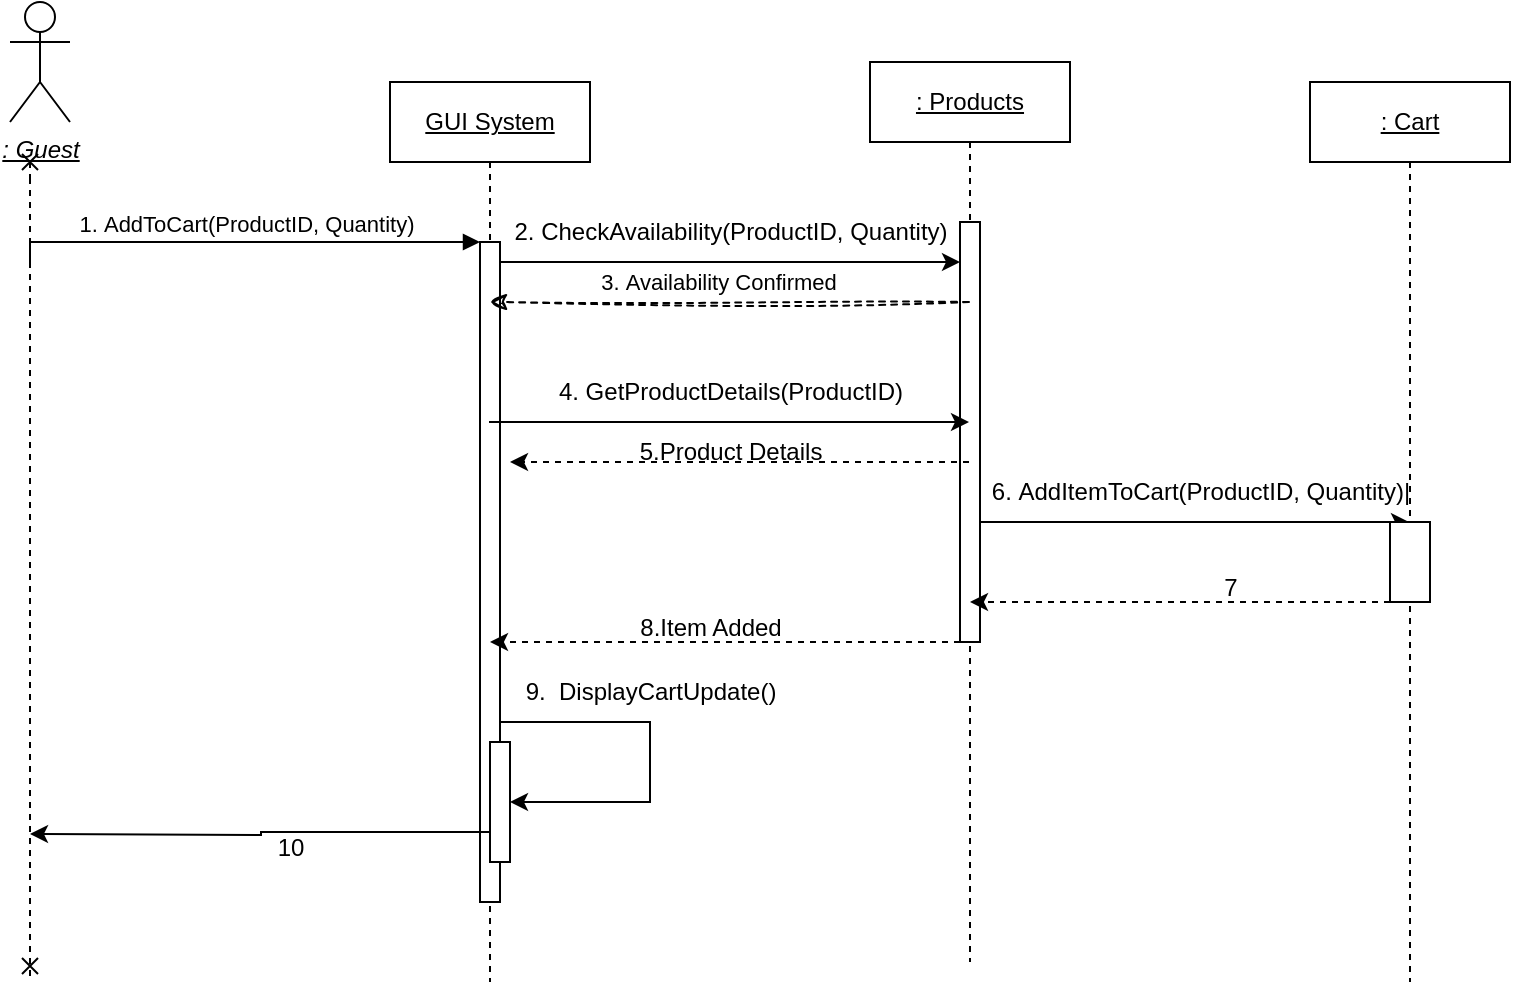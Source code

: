 <mxfile version="24.7.5">
  <diagram name="Page-1" id="2YBvvXClWsGukQMizWep">
    <mxGraphModel dx="881" dy="681" grid="1" gridSize="10" guides="1" tooltips="1" connect="1" arrows="1" fold="1" page="1" pageScale="1" pageWidth="850" pageHeight="1100" math="0" shadow="0">
      <root>
        <mxCell id="0" />
        <mxCell id="1" parent="0" />
        <mxCell id="aM9ryv3xv72pqoxQDRHE-5" value="&lt;u&gt;GUI System&lt;/u&gt;" style="shape=umlLifeline;perimeter=lifelinePerimeter;whiteSpace=wrap;html=1;container=0;dropTarget=0;collapsible=0;recursiveResize=0;outlineConnect=0;portConstraint=eastwest;newEdgeStyle={&quot;edgeStyle&quot;:&quot;elbowEdgeStyle&quot;,&quot;elbow&quot;:&quot;vertical&quot;,&quot;curved&quot;:0,&quot;rounded&quot;:0};" parent="1" vertex="1">
          <mxGeometry x="210" y="40" width="100" height="450" as="geometry" />
        </mxCell>
        <mxCell id="Q_Jy_U-GVRsSF5WUOLQj-22" style="edgeStyle=orthogonalEdgeStyle;rounded=0;orthogonalLoop=1;jettySize=auto;html=1;elbow=vertical;entryX=1;entryY=0.5;entryDx=0;entryDy=0;" parent="aM9ryv3xv72pqoxQDRHE-5" target="Q_Jy_U-GVRsSF5WUOLQj-21" edge="1">
          <mxGeometry relative="1" as="geometry">
            <mxPoint x="110" y="360" as="targetPoint" />
            <mxPoint x="55" y="320" as="sourcePoint" />
            <Array as="points">
              <mxPoint x="130" y="320" />
              <mxPoint x="130" y="360" />
            </Array>
          </mxGeometry>
        </mxCell>
        <mxCell id="aM9ryv3xv72pqoxQDRHE-6" value="" style="html=1;points=[];perimeter=orthogonalPerimeter;outlineConnect=0;targetShapes=umlLifeline;portConstraint=eastwest;newEdgeStyle={&quot;edgeStyle&quot;:&quot;elbowEdgeStyle&quot;,&quot;elbow&quot;:&quot;vertical&quot;,&quot;curved&quot;:0,&quot;rounded&quot;:0};" parent="aM9ryv3xv72pqoxQDRHE-5" vertex="1">
          <mxGeometry x="45" y="80" width="10" height="330" as="geometry" />
        </mxCell>
        <mxCell id="aM9ryv3xv72pqoxQDRHE-7" value="1.&amp;nbsp;AddToCart(ProductID, Quantity)" style="html=1;verticalAlign=bottom;endArrow=block;edgeStyle=elbowEdgeStyle;elbow=vertical;curved=0;rounded=0;" parent="1" target="aM9ryv3xv72pqoxQDRHE-6" edge="1">
          <mxGeometry relative="1" as="geometry">
            <mxPoint x="30" y="130" as="sourcePoint" />
            <Array as="points">
              <mxPoint x="180" y="120" />
            </Array>
          </mxGeometry>
        </mxCell>
        <mxCell id="Q_Jy_U-GVRsSF5WUOLQj-3" value="2.&amp;nbsp;CheckAvailability(ProductID, Quantity)" style="text;html=1;align=center;verticalAlign=middle;resizable=0;points=[];autosize=1;strokeColor=none;fillColor=none;" parent="1" vertex="1">
          <mxGeometry x="260" y="100" width="240" height="30" as="geometry" />
        </mxCell>
        <mxCell id="adNxR1P4FGd6LgcqrA8k-2" style="edgeStyle=elbowEdgeStyle;rounded=0;orthogonalLoop=1;jettySize=auto;html=1;elbow=vertical;curved=0;" edge="1" parent="1" source="Q_Jy_U-GVRsSF5WUOLQj-4" target="Q_Jy_U-GVRsSF5WUOLQj-10">
          <mxGeometry relative="1" as="geometry" />
        </mxCell>
        <mxCell id="Q_Jy_U-GVRsSF5WUOLQj-4" value="&lt;u&gt;:&amp;nbsp;Products&lt;/u&gt;" style="shape=umlLifeline;perimeter=lifelinePerimeter;whiteSpace=wrap;html=1;container=0;dropTarget=0;collapsible=0;recursiveResize=0;outlineConnect=0;portConstraint=eastwest;newEdgeStyle={&quot;edgeStyle&quot;:&quot;elbowEdgeStyle&quot;,&quot;elbow&quot;:&quot;vertical&quot;,&quot;curved&quot;:0,&quot;rounded&quot;:0};" parent="1" vertex="1">
          <mxGeometry x="450" y="30" width="100" height="450" as="geometry" />
        </mxCell>
        <mxCell id="Q_Jy_U-GVRsSF5WUOLQj-6" value="" style="html=1;points=[];perimeter=orthogonalPerimeter;outlineConnect=0;targetShapes=umlLifeline;portConstraint=eastwest;newEdgeStyle={&quot;edgeStyle&quot;:&quot;elbowEdgeStyle&quot;,&quot;elbow&quot;:&quot;vertical&quot;,&quot;curved&quot;:0,&quot;rounded&quot;:0};" parent="Q_Jy_U-GVRsSF5WUOLQj-4" vertex="1">
          <mxGeometry x="45" y="80" width="10" height="210" as="geometry" />
        </mxCell>
        <mxCell id="Q_Jy_U-GVRsSF5WUOLQj-7" style="edgeStyle=elbowEdgeStyle;rounded=0;orthogonalLoop=1;jettySize=auto;html=1;elbow=vertical;curved=0;sketch=1;curveFitting=1;jiggle=2;dashed=1;" parent="1" edge="1">
          <mxGeometry relative="1" as="geometry">
            <mxPoint x="499.5" y="149.999" as="sourcePoint" />
            <mxPoint x="260" y="150.15" as="targetPoint" />
          </mxGeometry>
        </mxCell>
        <mxCell id="Q_Jy_U-GVRsSF5WUOLQj-8" value="3.&amp;nbsp;Availability Confirmed  " style="edgeLabel;html=1;align=center;verticalAlign=middle;resizable=0;points=[];" parent="Q_Jy_U-GVRsSF5WUOLQj-7" vertex="1" connectable="0">
          <mxGeometry x="0.048" y="6" relative="1" as="geometry">
            <mxPoint y="-16" as="offset" />
          </mxGeometry>
        </mxCell>
        <mxCell id="Q_Jy_U-GVRsSF5WUOLQj-10" value="&lt;u&gt;: Cart&lt;/u&gt;" style="shape=umlLifeline;perimeter=lifelinePerimeter;whiteSpace=wrap;html=1;container=0;dropTarget=0;collapsible=0;recursiveResize=0;outlineConnect=0;portConstraint=eastwest;newEdgeStyle={&quot;edgeStyle&quot;:&quot;elbowEdgeStyle&quot;,&quot;elbow&quot;:&quot;vertical&quot;,&quot;curved&quot;:0,&quot;rounded&quot;:0};" parent="1" vertex="1">
          <mxGeometry x="670" y="40" width="100" height="450" as="geometry" />
        </mxCell>
        <mxCell id="Q_Jy_U-GVRsSF5WUOLQj-9" style="edgeStyle=elbowEdgeStyle;rounded=0;orthogonalLoop=1;jettySize=auto;html=1;elbow=vertical;curved=0;" parent="1" target="Q_Jy_U-GVRsSF5WUOLQj-4" edge="1">
          <mxGeometry relative="1" as="geometry">
            <mxPoint x="609.5" y="210" as="targetPoint" />
            <mxPoint x="259.5" y="210" as="sourcePoint" />
          </mxGeometry>
        </mxCell>
        <mxCell id="Q_Jy_U-GVRsSF5WUOLQj-12" value="4.&amp;nbsp;GetProductDetails(ProductID)" style="text;html=1;align=center;verticalAlign=middle;resizable=0;points=[];autosize=1;strokeColor=none;fillColor=none;" parent="1" vertex="1">
          <mxGeometry x="280" y="180" width="200" height="30" as="geometry" />
        </mxCell>
        <mxCell id="Q_Jy_U-GVRsSF5WUOLQj-13" style="edgeStyle=elbowEdgeStyle;rounded=0;orthogonalLoop=1;jettySize=auto;html=1;elbow=vertical;curved=0;dashed=1;" parent="1" source="Q_Jy_U-GVRsSF5WUOLQj-4" edge="1">
          <mxGeometry relative="1" as="geometry">
            <mxPoint x="380" y="230" as="sourcePoint" />
            <mxPoint x="270" y="230" as="targetPoint" />
          </mxGeometry>
        </mxCell>
        <mxCell id="Q_Jy_U-GVRsSF5WUOLQj-14" value="5.Product Details  " style="text;html=1;align=center;verticalAlign=middle;resizable=0;points=[];autosize=1;strokeColor=none;fillColor=none;" parent="1" vertex="1">
          <mxGeometry x="325" y="210" width="110" height="30" as="geometry" />
        </mxCell>
        <mxCell id="Q_Jy_U-GVRsSF5WUOLQj-21" value="" style="whiteSpace=wrap;html=1;" parent="1" vertex="1">
          <mxGeometry x="260" y="370" width="10" height="60" as="geometry" />
        </mxCell>
        <mxCell id="Q_Jy_U-GVRsSF5WUOLQj-24" value="9.&amp;nbsp; DisplayCartUpdate()" style="text;html=1;align=center;verticalAlign=middle;resizable=0;points=[];autosize=1;strokeColor=none;fillColor=none;" parent="1" vertex="1">
          <mxGeometry x="265" y="330" width="150" height="30" as="geometry" />
        </mxCell>
        <mxCell id="Q_Jy_U-GVRsSF5WUOLQj-27" value="10" style="text;html=1;align=center;verticalAlign=middle;resizable=0;points=[];autosize=1;strokeColor=none;fillColor=none;" parent="1" vertex="1">
          <mxGeometry x="140" y="408" width="40" height="30" as="geometry" />
        </mxCell>
        <mxCell id="Q_Jy_U-GVRsSF5WUOLQj-30" style="edgeStyle=orthogonalEdgeStyle;rounded=0;orthogonalLoop=1;jettySize=auto;html=1;exitX=0;exitY=0.75;exitDx=0;exitDy=0;" parent="1" source="Q_Jy_U-GVRsSF5WUOLQj-21" edge="1">
          <mxGeometry relative="1" as="geometry">
            <mxPoint x="30" y="416" as="targetPoint" />
          </mxGeometry>
        </mxCell>
        <mxCell id="Q_Jy_U-GVRsSF5WUOLQj-31" value="" style="edgeStyle=none;orthogonalLoop=1;jettySize=auto;html=1;rounded=0;dashed=1;endArrow=cross;endFill=0;" parent="1" edge="1">
          <mxGeometry width="100" relative="1" as="geometry">
            <mxPoint x="30" y="88" as="sourcePoint" />
            <mxPoint x="30" y="490" as="targetPoint" />
            <Array as="points" />
          </mxGeometry>
        </mxCell>
        <mxCell id="Q_Jy_U-GVRsSF5WUOLQj-33" value="" style="edgeStyle=none;orthogonalLoop=1;jettySize=auto;html=1;rounded=0;dashed=1;endArrow=cross;endFill=0;" parent="1" edge="1">
          <mxGeometry width="100" relative="1" as="geometry">
            <mxPoint x="30" y="80" as="sourcePoint" />
            <mxPoint x="30" y="88" as="targetPoint" />
            <Array as="points" />
          </mxGeometry>
        </mxCell>
        <mxCell id="Q_Jy_U-GVRsSF5WUOLQj-34" value="&lt;i&gt;&lt;u&gt;:&amp;nbsp;Guest&lt;/u&gt;&lt;/i&gt;" style="shape=umlActor;verticalLabelPosition=bottom;verticalAlign=top;html=1;outlineConnect=0;" parent="1" vertex="1">
          <mxGeometry x="20" width="30" height="60" as="geometry" />
        </mxCell>
        <mxCell id="Q_Jy_U-GVRsSF5WUOLQj-1" style="edgeStyle=elbowEdgeStyle;rounded=0;orthogonalLoop=1;jettySize=auto;html=1;elbow=vertical;curved=0;" parent="1" source="aM9ryv3xv72pqoxQDRHE-6" target="Q_Jy_U-GVRsSF5WUOLQj-6" edge="1">
          <mxGeometry relative="1" as="geometry">
            <mxPoint x="430" y="130" as="targetPoint" />
            <Array as="points">
              <mxPoint x="380" y="130" />
            </Array>
          </mxGeometry>
        </mxCell>
        <mxCell id="adNxR1P4FGd6LgcqrA8k-3" value="6.&amp;nbsp;AddItemToCart(ProductID, Quantity)|" style="text;html=1;align=center;verticalAlign=middle;resizable=0;points=[];autosize=1;strokeColor=none;fillColor=none;" vertex="1" parent="1">
          <mxGeometry x="500" y="230" width="230" height="30" as="geometry" />
        </mxCell>
        <mxCell id="adNxR1P4FGd6LgcqrA8k-5" style="edgeStyle=orthogonalEdgeStyle;rounded=0;orthogonalLoop=1;jettySize=auto;html=1;exitX=0;exitY=1;exitDx=0;exitDy=0;dashed=1;" edge="1" parent="1" source="adNxR1P4FGd6LgcqrA8k-4" target="Q_Jy_U-GVRsSF5WUOLQj-4">
          <mxGeometry relative="1" as="geometry">
            <Array as="points">
              <mxPoint x="570" y="300" />
              <mxPoint x="570" y="300" />
            </Array>
          </mxGeometry>
        </mxCell>
        <mxCell id="adNxR1P4FGd6LgcqrA8k-4" value="" style="whiteSpace=wrap;html=1;" vertex="1" parent="1">
          <mxGeometry x="710" y="260" width="20" height="40" as="geometry" />
        </mxCell>
        <mxCell id="adNxR1P4FGd6LgcqrA8k-6" value="7" style="text;html=1;align=center;verticalAlign=middle;resizable=0;points=[];autosize=1;strokeColor=none;fillColor=none;" vertex="1" parent="1">
          <mxGeometry x="615" y="278" width="30" height="30" as="geometry" />
        </mxCell>
        <mxCell id="adNxR1P4FGd6LgcqrA8k-7" style="edgeStyle=elbowEdgeStyle;rounded=0;orthogonalLoop=1;jettySize=auto;html=1;elbow=vertical;curved=0;dashed=1;" edge="1" parent="1" source="Q_Jy_U-GVRsSF5WUOLQj-6" target="aM9ryv3xv72pqoxQDRHE-5">
          <mxGeometry relative="1" as="geometry">
            <Array as="points">
              <mxPoint x="403" y="320" />
            </Array>
          </mxGeometry>
        </mxCell>
        <mxCell id="adNxR1P4FGd6LgcqrA8k-8" value="8.Item Added" style="text;html=1;align=center;verticalAlign=middle;resizable=0;points=[];autosize=1;strokeColor=none;fillColor=none;" vertex="1" parent="1">
          <mxGeometry x="325" y="298" width="90" height="30" as="geometry" />
        </mxCell>
      </root>
    </mxGraphModel>
  </diagram>
</mxfile>
